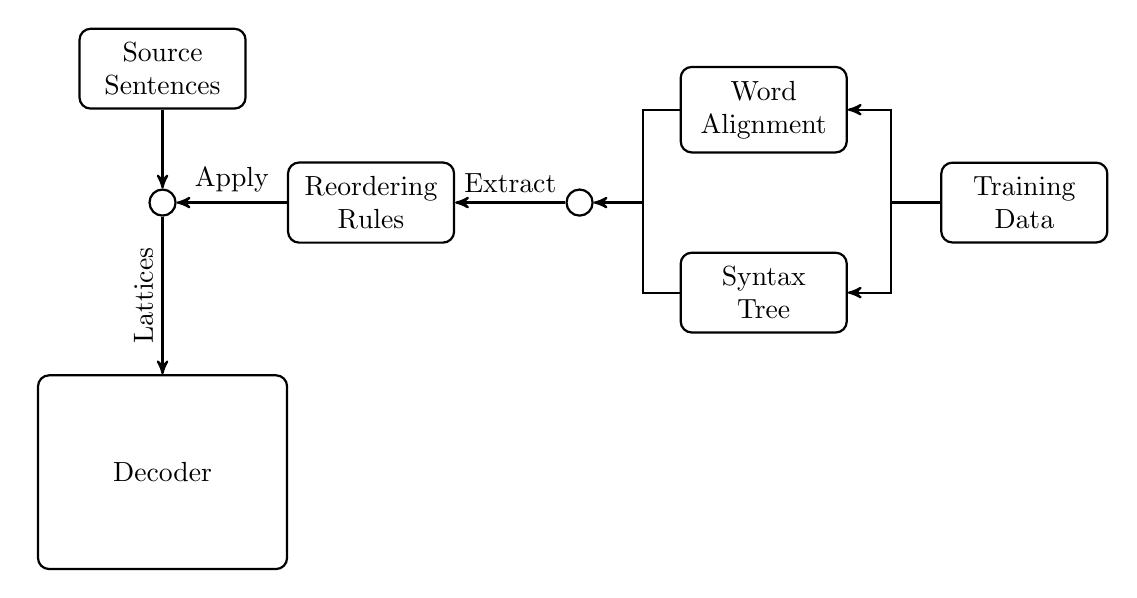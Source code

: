 \newlength\mylen
\setlength{\mylen}{1cm}

\begin{tikzpicture}[
->,>=stealth', grow=right, level 1/.style={sibling distance=1.3\mylen}, level distance=4\mylen,
node/.style = {align=center, inner sep=0pt, text centered, rectangle, rounded corners, draw=black, thick, fill=white!20, text width=5em, minimum height = 2em, inner sep=5},
nodeimp/.style = {node, fill=white!30}
]


\node(A) [node] at (0, 0) {Source Sentences};
%\node(B) [node, below=\mylen of A] {Reordering};
\node(B) [draw=black, thick, circle, below=\mylen of A] {};
\node(C) [node, text width=8em, below=2\mylen of B, text height=6em] {};
\node(CL) [node, draw=none] at (C.center) {Decoder};

%\draw[-, line width=10pt, white] (C.south west) to (C.south east);
%\node(XX) [below=0.1\mylen of C] {};
%\node(X) [node, draw=white, rounded corners=0, fill=white, maximum height = 0.1em] at (C.south) {};

\node(E) [nodeimp, right=1.4\mylen of B] {Reordering Rules};
\node(EE) [draw=black, thick, circle, right=1.4\mylen of E] {};

\node(F) [nodeimp, above right=0.1*\mylen and 2.85\mylen of E] {Word Alignment};
\node(H) [nodeimp, below right=0.1*\mylen and 2.85\mylen of E] {Syntax Tree};

\node(I) [node, right=4.4\mylen of EE] {Training Data};


\draw[->, thick] (A) to (B);
\draw[white] (C) to node[black, midway, sloped, above] {Lattices} (B);
\draw[->, thick] (B) to (C);
\draw[->, thick] (E) to node[midway, above] {Apply} (B);
\draw[->, thick] (EE) to node[midway, above] {Extract} (E);

\node(Saa) [right=0.5\mylen of EE] {};
\node(Sbb) [left=0.5\mylen of I] {};

\coordinate(Sa) at (Saa.base);
\coordinate(Sb) at (Sbb.base);

\draw[->, thick] (Sa) to (EE);
\draw[-, thick] (I) to (Sb);

\draw[-, thick] (F.west) -| (Sa);
\draw[-, thick] (H.west) -| (Sa);

\draw[->, thick] (Sb) |- (F.east);
\draw[->, thick] (Sb) |- (H.east);

\end{tikzpicture}
